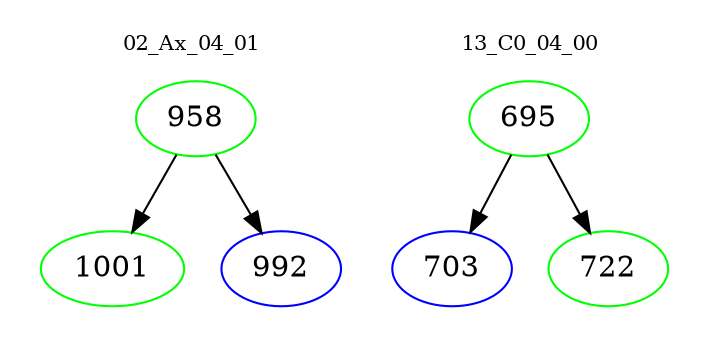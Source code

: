 digraph{
subgraph cluster_0 {
color = white
label = "02_Ax_04_01";
fontsize=10;
T0_958 [label="958", color="green"]
T0_958 -> T0_1001 [color="black"]
T0_1001 [label="1001", color="green"]
T0_958 -> T0_992 [color="black"]
T0_992 [label="992", color="blue"]
}
subgraph cluster_1 {
color = white
label = "13_C0_04_00";
fontsize=10;
T1_695 [label="695", color="green"]
T1_695 -> T1_703 [color="black"]
T1_703 [label="703", color="blue"]
T1_695 -> T1_722 [color="black"]
T1_722 [label="722", color="green"]
}
}
